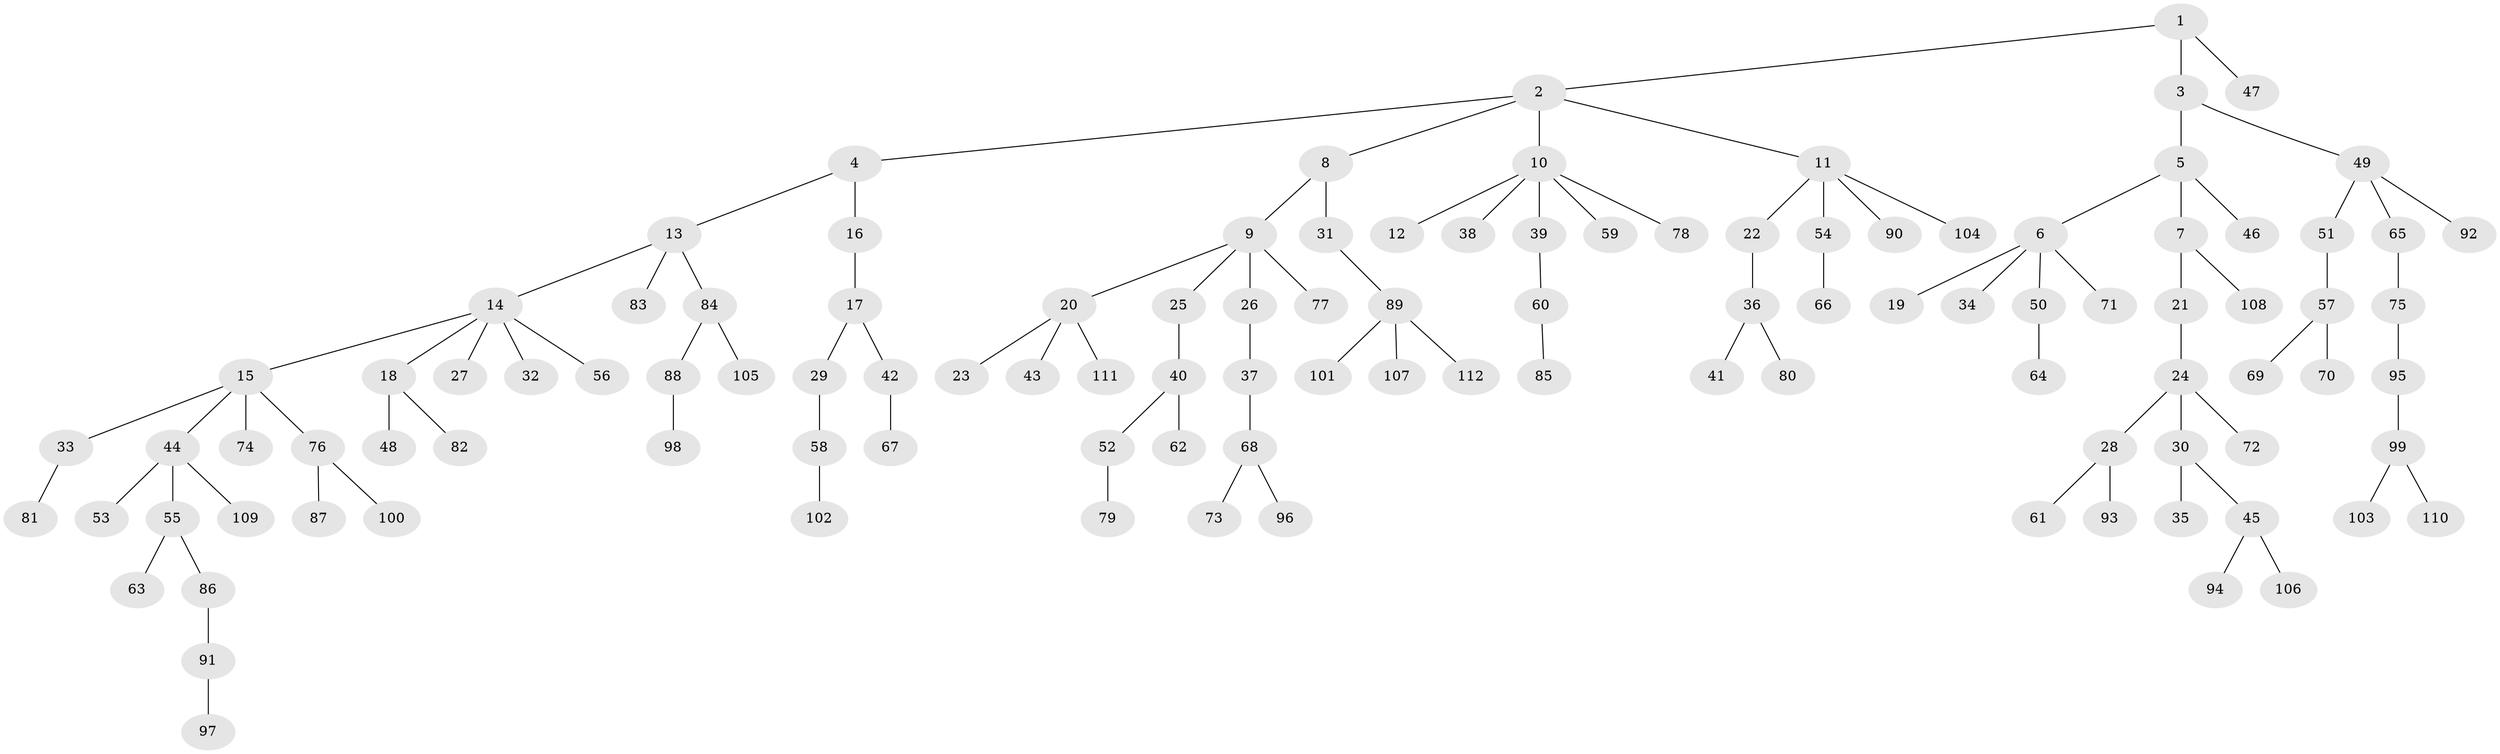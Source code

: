 // coarse degree distribution, {6: 0.024390243902439025, 5: 0.06097560975609756, 7: 0.024390243902439025, 2: 0.17073170731707318, 3: 0.10975609756097561, 4: 0.024390243902439025, 1: 0.5853658536585366}
// Generated by graph-tools (version 1.1) at 2025/52/02/27/25 19:52:11]
// undirected, 112 vertices, 111 edges
graph export_dot {
graph [start="1"]
  node [color=gray90,style=filled];
  1;
  2;
  3;
  4;
  5;
  6;
  7;
  8;
  9;
  10;
  11;
  12;
  13;
  14;
  15;
  16;
  17;
  18;
  19;
  20;
  21;
  22;
  23;
  24;
  25;
  26;
  27;
  28;
  29;
  30;
  31;
  32;
  33;
  34;
  35;
  36;
  37;
  38;
  39;
  40;
  41;
  42;
  43;
  44;
  45;
  46;
  47;
  48;
  49;
  50;
  51;
  52;
  53;
  54;
  55;
  56;
  57;
  58;
  59;
  60;
  61;
  62;
  63;
  64;
  65;
  66;
  67;
  68;
  69;
  70;
  71;
  72;
  73;
  74;
  75;
  76;
  77;
  78;
  79;
  80;
  81;
  82;
  83;
  84;
  85;
  86;
  87;
  88;
  89;
  90;
  91;
  92;
  93;
  94;
  95;
  96;
  97;
  98;
  99;
  100;
  101;
  102;
  103;
  104;
  105;
  106;
  107;
  108;
  109;
  110;
  111;
  112;
  1 -- 2;
  1 -- 3;
  1 -- 47;
  2 -- 4;
  2 -- 8;
  2 -- 10;
  2 -- 11;
  3 -- 5;
  3 -- 49;
  4 -- 13;
  4 -- 16;
  5 -- 6;
  5 -- 7;
  5 -- 46;
  6 -- 19;
  6 -- 34;
  6 -- 50;
  6 -- 71;
  7 -- 21;
  7 -- 108;
  8 -- 9;
  8 -- 31;
  9 -- 20;
  9 -- 25;
  9 -- 26;
  9 -- 77;
  10 -- 12;
  10 -- 38;
  10 -- 39;
  10 -- 59;
  10 -- 78;
  11 -- 22;
  11 -- 54;
  11 -- 90;
  11 -- 104;
  13 -- 14;
  13 -- 83;
  13 -- 84;
  14 -- 15;
  14 -- 18;
  14 -- 27;
  14 -- 32;
  14 -- 56;
  15 -- 33;
  15 -- 44;
  15 -- 74;
  15 -- 76;
  16 -- 17;
  17 -- 29;
  17 -- 42;
  18 -- 48;
  18 -- 82;
  20 -- 23;
  20 -- 43;
  20 -- 111;
  21 -- 24;
  22 -- 36;
  24 -- 28;
  24 -- 30;
  24 -- 72;
  25 -- 40;
  26 -- 37;
  28 -- 61;
  28 -- 93;
  29 -- 58;
  30 -- 35;
  30 -- 45;
  31 -- 89;
  33 -- 81;
  36 -- 41;
  36 -- 80;
  37 -- 68;
  39 -- 60;
  40 -- 52;
  40 -- 62;
  42 -- 67;
  44 -- 53;
  44 -- 55;
  44 -- 109;
  45 -- 94;
  45 -- 106;
  49 -- 51;
  49 -- 65;
  49 -- 92;
  50 -- 64;
  51 -- 57;
  52 -- 79;
  54 -- 66;
  55 -- 63;
  55 -- 86;
  57 -- 69;
  57 -- 70;
  58 -- 102;
  60 -- 85;
  65 -- 75;
  68 -- 73;
  68 -- 96;
  75 -- 95;
  76 -- 87;
  76 -- 100;
  84 -- 88;
  84 -- 105;
  86 -- 91;
  88 -- 98;
  89 -- 101;
  89 -- 107;
  89 -- 112;
  91 -- 97;
  95 -- 99;
  99 -- 103;
  99 -- 110;
}
